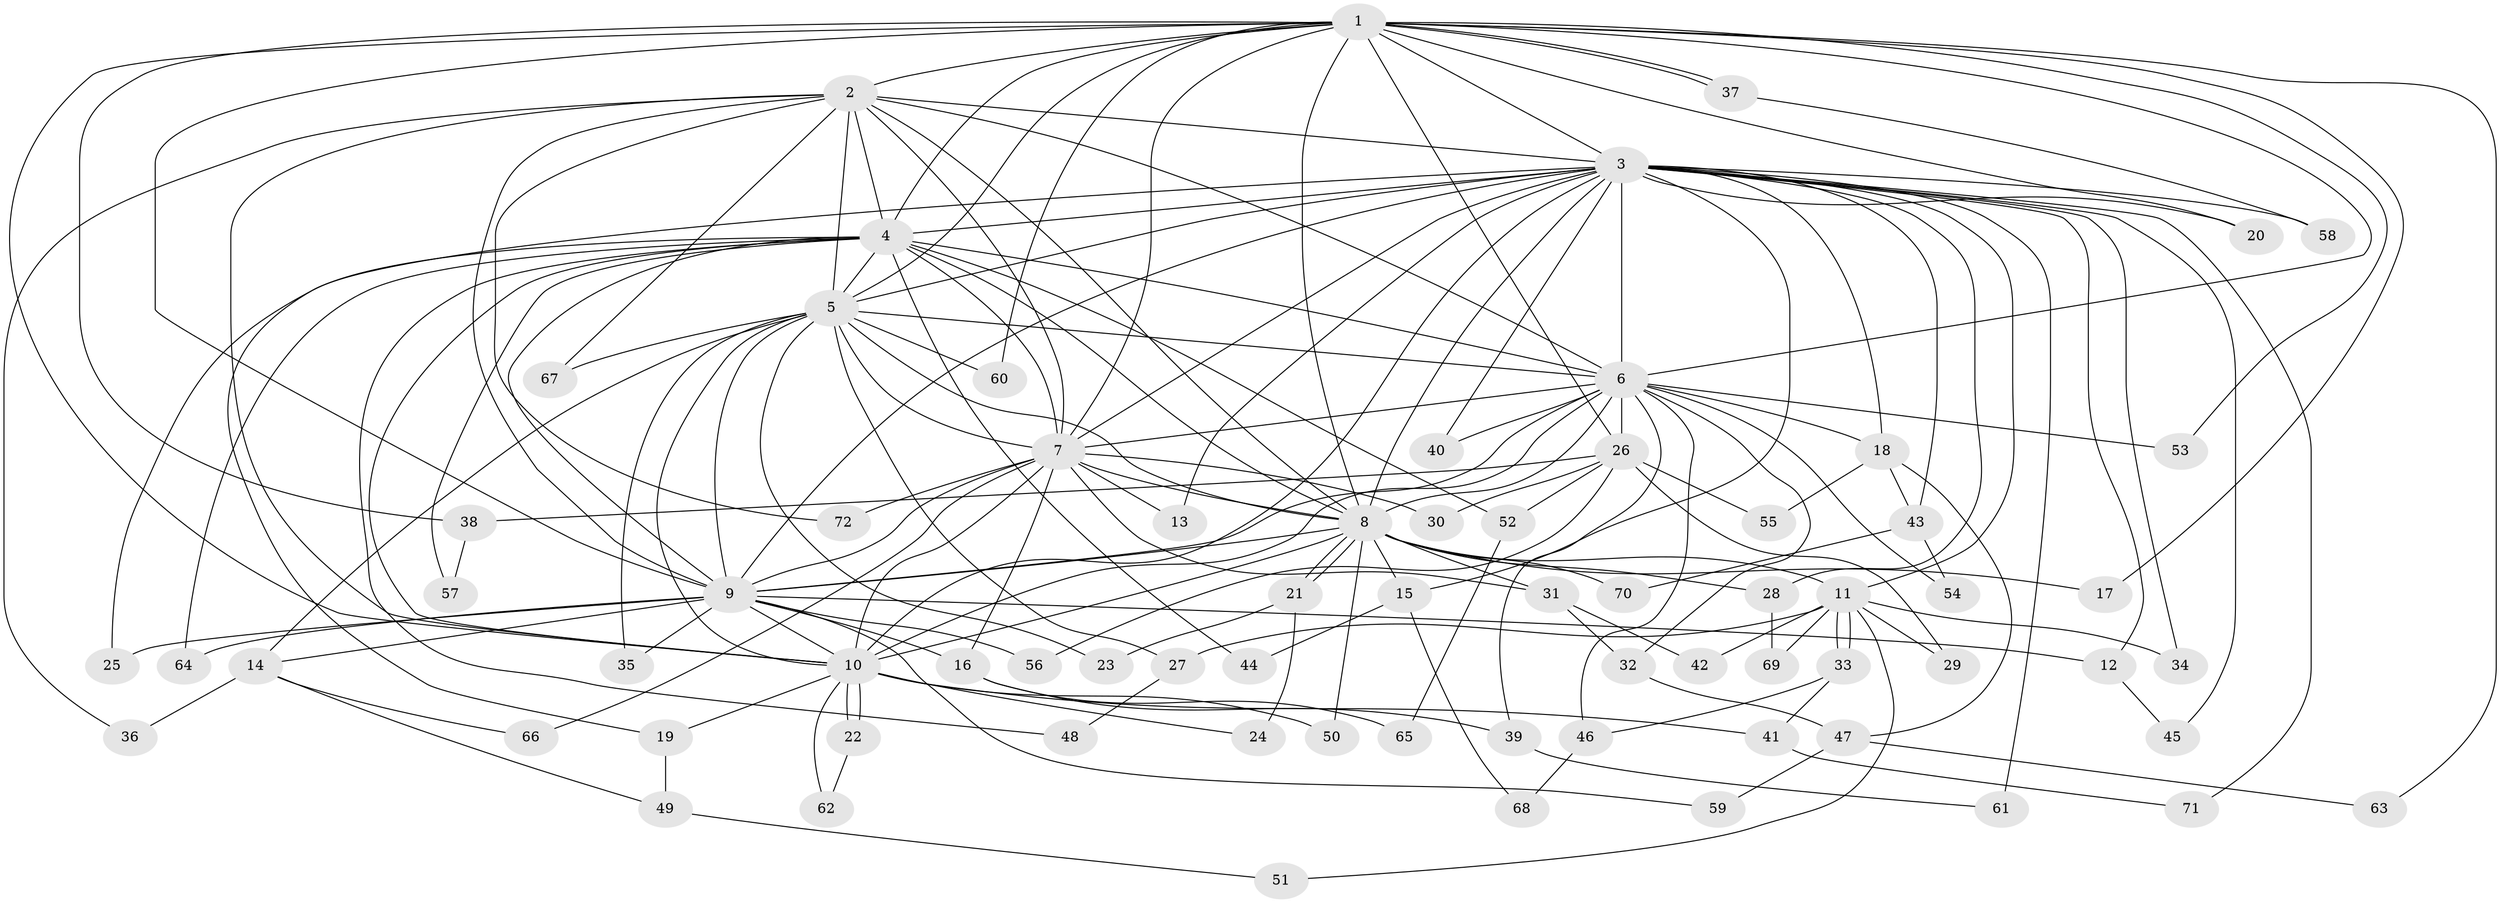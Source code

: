 // coarse degree distribution, {21: 0.018867924528301886, 16: 0.018867924528301886, 27: 0.018867924528301886, 12: 0.05660377358490566, 11: 0.018867924528301886, 10: 0.018867924528301886, 1: 0.03773584905660377, 2: 0.4716981132075472, 5: 0.07547169811320754, 4: 0.05660377358490566, 3: 0.18867924528301888, 7: 0.018867924528301886}
// Generated by graph-tools (version 1.1) at 2025/23/03/03/25 07:23:44]
// undirected, 72 vertices, 169 edges
graph export_dot {
graph [start="1"]
  node [color=gray90,style=filled];
  1;
  2;
  3;
  4;
  5;
  6;
  7;
  8;
  9;
  10;
  11;
  12;
  13;
  14;
  15;
  16;
  17;
  18;
  19;
  20;
  21;
  22;
  23;
  24;
  25;
  26;
  27;
  28;
  29;
  30;
  31;
  32;
  33;
  34;
  35;
  36;
  37;
  38;
  39;
  40;
  41;
  42;
  43;
  44;
  45;
  46;
  47;
  48;
  49;
  50;
  51;
  52;
  53;
  54;
  55;
  56;
  57;
  58;
  59;
  60;
  61;
  62;
  63;
  64;
  65;
  66;
  67;
  68;
  69;
  70;
  71;
  72;
  1 -- 2;
  1 -- 3;
  1 -- 4;
  1 -- 5;
  1 -- 6;
  1 -- 7;
  1 -- 8;
  1 -- 9;
  1 -- 10;
  1 -- 17;
  1 -- 20;
  1 -- 26;
  1 -- 37;
  1 -- 37;
  1 -- 38;
  1 -- 53;
  1 -- 60;
  1 -- 63;
  2 -- 3;
  2 -- 4;
  2 -- 5;
  2 -- 6;
  2 -- 7;
  2 -- 8;
  2 -- 9;
  2 -- 10;
  2 -- 36;
  2 -- 67;
  2 -- 72;
  3 -- 4;
  3 -- 5;
  3 -- 6;
  3 -- 7;
  3 -- 8;
  3 -- 9;
  3 -- 10;
  3 -- 11;
  3 -- 12;
  3 -- 13;
  3 -- 15;
  3 -- 18;
  3 -- 19;
  3 -- 20;
  3 -- 28;
  3 -- 34;
  3 -- 40;
  3 -- 43;
  3 -- 45;
  3 -- 58;
  3 -- 61;
  3 -- 71;
  4 -- 5;
  4 -- 6;
  4 -- 7;
  4 -- 8;
  4 -- 9;
  4 -- 10;
  4 -- 25;
  4 -- 44;
  4 -- 48;
  4 -- 52;
  4 -- 57;
  4 -- 64;
  5 -- 6;
  5 -- 7;
  5 -- 8;
  5 -- 9;
  5 -- 10;
  5 -- 14;
  5 -- 23;
  5 -- 27;
  5 -- 35;
  5 -- 60;
  5 -- 67;
  6 -- 7;
  6 -- 8;
  6 -- 9;
  6 -- 10;
  6 -- 18;
  6 -- 26;
  6 -- 32;
  6 -- 39;
  6 -- 40;
  6 -- 46;
  6 -- 53;
  6 -- 54;
  7 -- 8;
  7 -- 9;
  7 -- 10;
  7 -- 13;
  7 -- 16;
  7 -- 30;
  7 -- 31;
  7 -- 66;
  7 -- 72;
  8 -- 9;
  8 -- 10;
  8 -- 11;
  8 -- 15;
  8 -- 17;
  8 -- 21;
  8 -- 21;
  8 -- 28;
  8 -- 31;
  8 -- 50;
  8 -- 70;
  9 -- 10;
  9 -- 12;
  9 -- 14;
  9 -- 16;
  9 -- 25;
  9 -- 35;
  9 -- 56;
  9 -- 59;
  9 -- 64;
  10 -- 19;
  10 -- 22;
  10 -- 22;
  10 -- 24;
  10 -- 41;
  10 -- 50;
  10 -- 62;
  11 -- 27;
  11 -- 29;
  11 -- 33;
  11 -- 33;
  11 -- 34;
  11 -- 42;
  11 -- 51;
  11 -- 69;
  12 -- 45;
  14 -- 36;
  14 -- 49;
  14 -- 66;
  15 -- 44;
  15 -- 68;
  16 -- 39;
  16 -- 65;
  18 -- 43;
  18 -- 47;
  18 -- 55;
  19 -- 49;
  21 -- 23;
  21 -- 24;
  22 -- 62;
  26 -- 29;
  26 -- 30;
  26 -- 38;
  26 -- 52;
  26 -- 55;
  26 -- 56;
  27 -- 48;
  28 -- 69;
  31 -- 32;
  31 -- 42;
  32 -- 47;
  33 -- 41;
  33 -- 46;
  37 -- 58;
  38 -- 57;
  39 -- 61;
  41 -- 71;
  43 -- 54;
  43 -- 70;
  46 -- 68;
  47 -- 59;
  47 -- 63;
  49 -- 51;
  52 -- 65;
}
